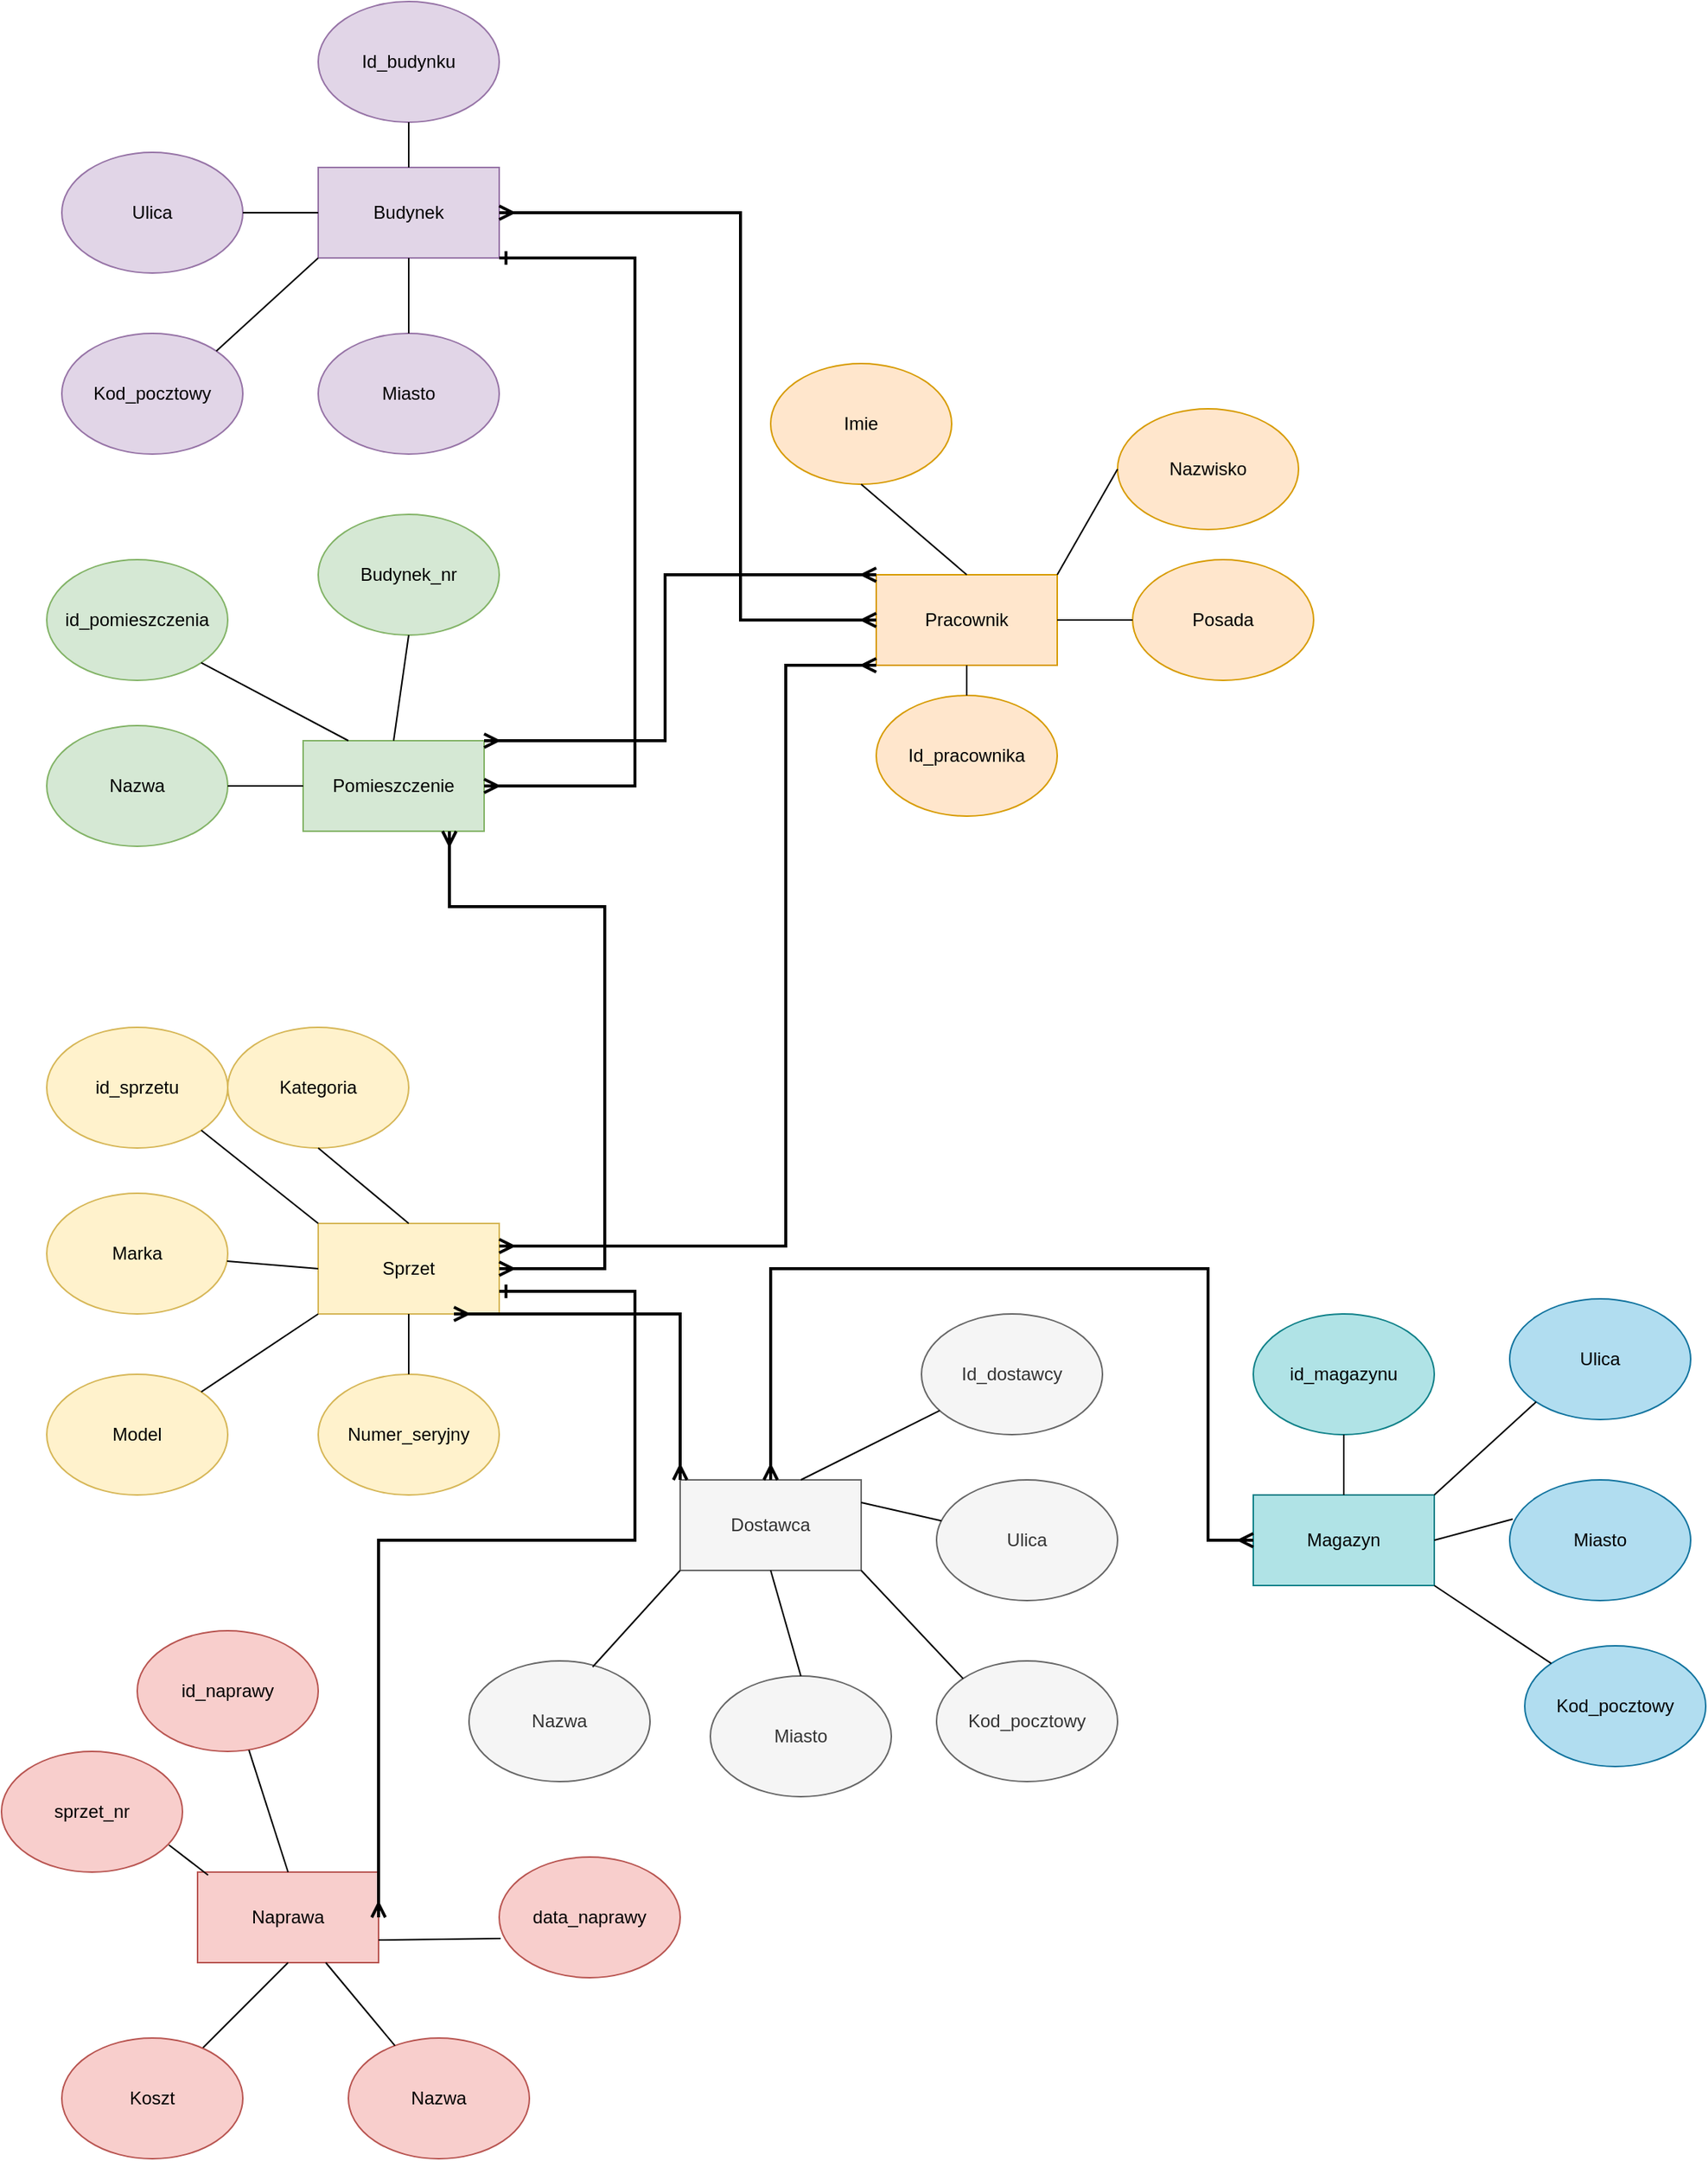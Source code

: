 <mxfile version="21.3.7" type="device">
  <diagram id="nCuKYuf6PiLBl1Ncbhkb" name="Page-1">
    <mxGraphModel dx="1434" dy="788" grid="1" gridSize="10" guides="1" tooltips="1" connect="1" arrows="1" fold="1" page="1" pageScale="1" pageWidth="4681" pageHeight="3300" background="none" math="0" shadow="0">
      <root>
        <mxCell id="0" />
        <mxCell id="1" parent="0" />
        <mxCell id="2" value="Budynek" style="rounded=0;whiteSpace=wrap;html=1;fillColor=#e1d5e7;strokeColor=#9673a6;" parent="1" vertex="1">
          <mxGeometry x="210" y="350" width="120" height="60" as="geometry" />
        </mxCell>
        <mxCell id="3" value="Sprzet" style="rounded=0;whiteSpace=wrap;html=1;fillColor=#fff2cc;strokeColor=#d6b656;" parent="1" vertex="1">
          <mxGeometry x="210" y="1050" width="120" height="60" as="geometry" />
        </mxCell>
        <mxCell id="5" value="Pomieszczenie" style="rounded=0;whiteSpace=wrap;html=1;fillColor=#d5e8d4;strokeColor=#82b366;" parent="1" vertex="1">
          <mxGeometry x="200" y="730" width="120" height="60" as="geometry" />
        </mxCell>
        <mxCell id="7" value="Ulica" style="ellipse;whiteSpace=wrap;html=1;fillColor=#e1d5e7;strokeColor=#9673a6;" parent="1" vertex="1">
          <mxGeometry x="40" y="340" width="120" height="80" as="geometry" />
        </mxCell>
        <mxCell id="8" value="Kod_pocztowy" style="ellipse;whiteSpace=wrap;html=1;fillColor=#e1d5e7;strokeColor=#9673a6;" parent="1" vertex="1">
          <mxGeometry x="40" y="460" width="120" height="80" as="geometry" />
        </mxCell>
        <mxCell id="9" value="Miasto" style="ellipse;whiteSpace=wrap;html=1;fillColor=#e1d5e7;strokeColor=#9673a6;" parent="1" vertex="1">
          <mxGeometry x="210" y="460" width="120" height="80" as="geometry" />
        </mxCell>
        <mxCell id="11" value="Nazwa" style="ellipse;whiteSpace=wrap;html=1;fillColor=#d5e8d4;strokeColor=#82b366;" parent="1" vertex="1">
          <mxGeometry x="30" y="720" width="120" height="80" as="geometry" />
        </mxCell>
        <mxCell id="12" value="Marka" style="ellipse;whiteSpace=wrap;html=1;fillColor=#fff2cc;strokeColor=#d6b656;" parent="1" vertex="1">
          <mxGeometry x="30" y="1030" width="120" height="80" as="geometry" />
        </mxCell>
        <mxCell id="14" value="Pracownik" style="rounded=0;whiteSpace=wrap;html=1;fillColor=#ffe6cc;strokeColor=#d79b00;" parent="1" vertex="1">
          <mxGeometry x="580" y="620" width="120" height="60" as="geometry" />
        </mxCell>
        <mxCell id="15" value="Imie" style="ellipse;whiteSpace=wrap;html=1;fillColor=#ffe6cc;strokeColor=#d79b00;" parent="1" vertex="1">
          <mxGeometry x="510" y="480" width="120" height="80" as="geometry" />
        </mxCell>
        <mxCell id="16" value="Nazwisko" style="ellipse;whiteSpace=wrap;html=1;fillColor=#ffe6cc;strokeColor=#d79b00;" parent="1" vertex="1">
          <mxGeometry x="740" y="510" width="120" height="80" as="geometry" />
        </mxCell>
        <mxCell id="17" value="Posada" style="ellipse;whiteSpace=wrap;html=1;fillColor=#ffe6cc;strokeColor=#d79b00;" parent="1" vertex="1">
          <mxGeometry x="750" y="610" width="120" height="80" as="geometry" />
        </mxCell>
        <mxCell id="18" value="Id_budynku" style="ellipse;whiteSpace=wrap;html=1;fillColor=#e1d5e7;strokeColor=#9673a6;" parent="1" vertex="1">
          <mxGeometry x="210" y="240" width="120" height="80" as="geometry" />
        </mxCell>
        <mxCell id="19" value="Numer_seryjny" style="ellipse;whiteSpace=wrap;html=1;fillColor=#fff2cc;strokeColor=#d6b656;" parent="1" vertex="1">
          <mxGeometry x="210" y="1150" width="120" height="80" as="geometry" />
        </mxCell>
        <mxCell id="4JGH8hwRLatWF1bkg30n-20" value="" style="endArrow=none;html=1;rounded=0;exitX=0.5;exitY=0;exitDx=0;exitDy=0;entryX=0.5;entryY=1;entryDx=0;entryDy=0;" parent="1" source="14" target="15" edge="1">
          <mxGeometry width="50" height="50" relative="1" as="geometry">
            <mxPoint x="600" y="730" as="sourcePoint" />
            <mxPoint x="650" y="680" as="targetPoint" />
          </mxGeometry>
        </mxCell>
        <mxCell id="4JGH8hwRLatWF1bkg30n-21" value="" style="endArrow=none;html=1;rounded=0;entryX=0;entryY=0.5;entryDx=0;entryDy=0;exitX=1;exitY=0;exitDx=0;exitDy=0;" parent="1" source="14" target="16" edge="1">
          <mxGeometry width="50" height="50" relative="1" as="geometry">
            <mxPoint x="690" y="620" as="sourcePoint" />
            <mxPoint x="740" y="570" as="targetPoint" />
          </mxGeometry>
        </mxCell>
        <mxCell id="4JGH8hwRLatWF1bkg30n-22" value="" style="endArrow=none;html=1;rounded=0;exitX=1;exitY=0.5;exitDx=0;exitDy=0;" parent="1" source="14" target="17" edge="1">
          <mxGeometry width="50" height="50" relative="1" as="geometry">
            <mxPoint x="710" y="750" as="sourcePoint" />
            <mxPoint x="760" y="700" as="targetPoint" />
          </mxGeometry>
        </mxCell>
        <mxCell id="4JGH8hwRLatWF1bkg30n-23" value="" style="endArrow=none;html=1;rounded=0;entryX=0;entryY=0.5;entryDx=0;entryDy=0;" parent="1" source="12" target="3" edge="1">
          <mxGeometry width="50" height="50" relative="1" as="geometry">
            <mxPoint x="180" y="1070" as="sourcePoint" />
            <mxPoint x="230" y="1020" as="targetPoint" />
          </mxGeometry>
        </mxCell>
        <mxCell id="4JGH8hwRLatWF1bkg30n-24" value="" style="endArrow=none;html=1;rounded=0;exitX=0.5;exitY=0;exitDx=0;exitDy=0;entryX=0.5;entryY=1;entryDx=0;entryDy=0;" parent="1" source="19" target="3" edge="1">
          <mxGeometry width="50" height="50" relative="1" as="geometry">
            <mxPoint x="360" y="1180" as="sourcePoint" />
            <mxPoint x="410" y="1130" as="targetPoint" />
          </mxGeometry>
        </mxCell>
        <mxCell id="4JGH8hwRLatWF1bkg30n-26" value="" style="endArrow=none;html=1;rounded=0;exitX=1;exitY=0.5;exitDx=0;exitDy=0;entryX=0;entryY=0.5;entryDx=0;entryDy=0;" parent="1" source="11" target="5" edge="1">
          <mxGeometry width="50" height="50" relative="1" as="geometry">
            <mxPoint x="170" y="760" as="sourcePoint" />
            <mxPoint x="200" y="630" as="targetPoint" />
          </mxGeometry>
        </mxCell>
        <mxCell id="4JGH8hwRLatWF1bkg30n-27" value="" style="endArrow=none;html=1;rounded=0;exitX=0.5;exitY=1;exitDx=0;exitDy=0;" parent="1" source="18" target="2" edge="1">
          <mxGeometry width="50" height="50" relative="1" as="geometry">
            <mxPoint x="410" y="360" as="sourcePoint" />
            <mxPoint x="460" y="310" as="targetPoint" />
          </mxGeometry>
        </mxCell>
        <mxCell id="4JGH8hwRLatWF1bkg30n-28" value="" style="endArrow=none;html=1;rounded=0;exitX=0.5;exitY=0;exitDx=0;exitDy=0;" parent="1" source="9" target="2" edge="1">
          <mxGeometry width="50" height="50" relative="1" as="geometry">
            <mxPoint x="390" y="490" as="sourcePoint" />
            <mxPoint x="440" y="440" as="targetPoint" />
          </mxGeometry>
        </mxCell>
        <mxCell id="4JGH8hwRLatWF1bkg30n-29" value="" style="endArrow=none;html=1;rounded=0;exitX=1;exitY=0;exitDx=0;exitDy=0;entryX=0;entryY=1;entryDx=0;entryDy=0;strokeWidth=1;" parent="1" source="8" target="2" edge="1">
          <mxGeometry width="50" height="50" relative="1" as="geometry">
            <mxPoint x="430" y="430" as="sourcePoint" />
            <mxPoint x="480" y="380" as="targetPoint" />
          </mxGeometry>
        </mxCell>
        <mxCell id="4JGH8hwRLatWF1bkg30n-30" value="" style="endArrow=none;html=1;rounded=0;exitX=1;exitY=0.5;exitDx=0;exitDy=0;strokeWidth=1;" parent="1" source="7" target="2" edge="1">
          <mxGeometry width="50" height="50" relative="1" as="geometry">
            <mxPoint x="130" y="310" as="sourcePoint" />
            <mxPoint x="180" y="260" as="targetPoint" />
          </mxGeometry>
        </mxCell>
        <mxCell id="4JGH8hwRLatWF1bkg30n-31" value="" style="endArrow=ERmany;html=1;strokeWidth=2;rounded=0;startArrow=ERmany;startFill=0;endFill=0;exitX=1;exitY=0.5;exitDx=0;exitDy=0;entryX=0;entryY=0.5;entryDx=0;entryDy=0;" parent="1" source="2" target="14" edge="1">
          <mxGeometry width="50" height="50" relative="1" as="geometry">
            <mxPoint x="500" y="440" as="sourcePoint" />
            <mxPoint x="550" y="390" as="targetPoint" />
            <Array as="points">
              <mxPoint x="490" y="380" />
              <mxPoint x="490" y="650" />
            </Array>
          </mxGeometry>
        </mxCell>
        <mxCell id="4JGH8hwRLatWF1bkg30n-32" value="" style="endArrow=ERone;html=1;rounded=0;startArrow=ERmany;startFill=0;entryX=1;entryY=1;entryDx=0;entryDy=0;endFill=0;strokeWidth=2;exitX=1;exitY=0.5;exitDx=0;exitDy=0;" parent="1" source="5" target="2" edge="1">
          <mxGeometry width="50" height="50" relative="1" as="geometry">
            <mxPoint x="370" y="770" as="sourcePoint" />
            <mxPoint x="340" y="410" as="targetPoint" />
            <Array as="points">
              <mxPoint x="420" y="760" />
              <mxPoint x="420" y="410" />
            </Array>
          </mxGeometry>
        </mxCell>
        <mxCell id="4JGH8hwRLatWF1bkg30n-34" value="" style="endArrow=ERmany;html=1;rounded=0;exitX=1;exitY=0.5;exitDx=0;exitDy=0;entryX=0.808;entryY=1;entryDx=0;entryDy=0;entryPerimeter=0;strokeWidth=2;startArrow=ERmany;startFill=0;endFill=0;" parent="1" source="3" target="5" edge="1">
          <mxGeometry width="50" height="50" relative="1" as="geometry">
            <mxPoint x="360" y="1050" as="sourcePoint" />
            <mxPoint x="400" y="800" as="targetPoint" />
            <Array as="points">
              <mxPoint x="400" y="1080" />
              <mxPoint x="400" y="840" />
              <mxPoint x="297" y="840" />
            </Array>
          </mxGeometry>
        </mxCell>
        <mxCell id="4JGH8hwRLatWF1bkg30n-51" value="Model" style="ellipse;whiteSpace=wrap;html=1;fillColor=#fff2cc;strokeColor=#d6b656;" parent="1" vertex="1">
          <mxGeometry x="30" y="1150" width="120" height="80" as="geometry" />
        </mxCell>
        <mxCell id="4JGH8hwRLatWF1bkg30n-52" value="" style="endArrow=none;html=1;rounded=0;entryX=0;entryY=1;entryDx=0;entryDy=0;exitX=1;exitY=0;exitDx=0;exitDy=0;" parent="1" source="4JGH8hwRLatWF1bkg30n-51" target="3" edge="1">
          <mxGeometry width="50" height="50" relative="1" as="geometry">
            <mxPoint x="170" y="1170" as="sourcePoint" />
            <mxPoint x="220" y="1120" as="targetPoint" />
          </mxGeometry>
        </mxCell>
        <mxCell id="4JGH8hwRLatWF1bkg30n-59" value="Dostawca" style="rounded=0;whiteSpace=wrap;html=1;fillColor=#f5f5f5;fontColor=#333333;strokeColor=#666666;" parent="1" vertex="1">
          <mxGeometry x="450" y="1220" width="120" height="60" as="geometry" />
        </mxCell>
        <mxCell id="4JGH8hwRLatWF1bkg30n-60" value="Nazwa" style="ellipse;whiteSpace=wrap;html=1;fillColor=#f5f5f5;fontColor=#333333;strokeColor=#666666;" parent="1" vertex="1">
          <mxGeometry x="310" y="1340" width="120" height="80" as="geometry" />
        </mxCell>
        <mxCell id="4JGH8hwRLatWF1bkg30n-61" value="Miasto" style="ellipse;whiteSpace=wrap;html=1;fillColor=#f5f5f5;fontColor=#333333;strokeColor=#666666;" parent="1" vertex="1">
          <mxGeometry x="470" y="1350" width="120" height="80" as="geometry" />
        </mxCell>
        <mxCell id="4JGH8hwRLatWF1bkg30n-62" value="Ulica" style="ellipse;whiteSpace=wrap;html=1;fillColor=#f5f5f5;fontColor=#333333;strokeColor=#666666;" parent="1" vertex="1">
          <mxGeometry x="620" y="1220" width="120" height="80" as="geometry" />
        </mxCell>
        <mxCell id="4JGH8hwRLatWF1bkg30n-63" value="Kod_pocztowy" style="ellipse;whiteSpace=wrap;html=1;fillColor=#f5f5f5;fontColor=#333333;strokeColor=#666666;" parent="1" vertex="1">
          <mxGeometry x="620" y="1340" width="120" height="80" as="geometry" />
        </mxCell>
        <mxCell id="4JGH8hwRLatWF1bkg30n-64" value="Id_dostawcy" style="ellipse;whiteSpace=wrap;html=1;fillColor=#f5f5f5;fontColor=#333333;strokeColor=#666666;" parent="1" vertex="1">
          <mxGeometry x="610" y="1110" width="120" height="80" as="geometry" />
        </mxCell>
        <mxCell id="4JGH8hwRLatWF1bkg30n-65" value="id_pomieszczenia" style="ellipse;whiteSpace=wrap;html=1;fillColor=#d5e8d4;strokeColor=#82b366;" parent="1" vertex="1">
          <mxGeometry x="30" y="610" width="120" height="80" as="geometry" />
        </mxCell>
        <mxCell id="4JGH8hwRLatWF1bkg30n-66" value="" style="endArrow=none;html=1;rounded=0;exitX=1;exitY=1;exitDx=0;exitDy=0;entryX=0.25;entryY=0;entryDx=0;entryDy=0;" parent="1" source="4JGH8hwRLatWF1bkg30n-65" target="5" edge="1">
          <mxGeometry width="50" height="50" relative="1" as="geometry">
            <mxPoint x="200" y="650" as="sourcePoint" />
            <mxPoint x="250" y="600" as="targetPoint" />
          </mxGeometry>
        </mxCell>
        <mxCell id="4JGH8hwRLatWF1bkg30n-68" value="" style="endArrow=none;html=1;rounded=0;exitX=0.683;exitY=0.05;exitDx=0;exitDy=0;exitPerimeter=0;entryX=0;entryY=1;entryDx=0;entryDy=0;" parent="1" source="4JGH8hwRLatWF1bkg30n-60" target="4JGH8hwRLatWF1bkg30n-59" edge="1">
          <mxGeometry width="50" height="50" relative="1" as="geometry">
            <mxPoint x="410" y="1330" as="sourcePoint" />
            <mxPoint x="460" y="1280" as="targetPoint" />
          </mxGeometry>
        </mxCell>
        <mxCell id="4JGH8hwRLatWF1bkg30n-69" value="" style="endArrow=none;html=1;rounded=0;exitX=0.5;exitY=0;exitDx=0;exitDy=0;entryX=0.5;entryY=1;entryDx=0;entryDy=0;" parent="1" source="4JGH8hwRLatWF1bkg30n-61" target="4JGH8hwRLatWF1bkg30n-59" edge="1">
          <mxGeometry width="50" height="50" relative="1" as="geometry">
            <mxPoint x="520" y="1350" as="sourcePoint" />
            <mxPoint x="570" y="1300" as="targetPoint" />
          </mxGeometry>
        </mxCell>
        <mxCell id="4JGH8hwRLatWF1bkg30n-70" value="" style="endArrow=none;html=1;rounded=0;exitX=0;exitY=0;exitDx=0;exitDy=0;entryX=1;entryY=1;entryDx=0;entryDy=0;" parent="1" source="4JGH8hwRLatWF1bkg30n-63" target="4JGH8hwRLatWF1bkg30n-59" edge="1">
          <mxGeometry width="50" height="50" relative="1" as="geometry">
            <mxPoint x="590" y="1350" as="sourcePoint" />
            <mxPoint x="640" y="1300" as="targetPoint" />
          </mxGeometry>
        </mxCell>
        <mxCell id="4JGH8hwRLatWF1bkg30n-71" value="" style="endArrow=none;html=1;rounded=0;entryX=1;entryY=0.25;entryDx=0;entryDy=0;" parent="1" source="4JGH8hwRLatWF1bkg30n-62" target="4JGH8hwRLatWF1bkg30n-59" edge="1">
          <mxGeometry width="50" height="50" relative="1" as="geometry">
            <mxPoint x="580" y="1250" as="sourcePoint" />
            <mxPoint x="630" y="1200" as="targetPoint" />
          </mxGeometry>
        </mxCell>
        <mxCell id="4JGH8hwRLatWF1bkg30n-72" value="" style="endArrow=none;html=1;rounded=0;exitX=0.667;exitY=0;exitDx=0;exitDy=0;exitPerimeter=0;" parent="1" source="4JGH8hwRLatWF1bkg30n-59" target="4JGH8hwRLatWF1bkg30n-64" edge="1">
          <mxGeometry width="50" height="50" relative="1" as="geometry">
            <mxPoint x="550" y="1190" as="sourcePoint" />
            <mxPoint x="600" y="1140" as="targetPoint" />
          </mxGeometry>
        </mxCell>
        <mxCell id="4JGH8hwRLatWF1bkg30n-73" value="" style="endArrow=ERmany;html=1;rounded=0;exitX=0.75;exitY=1;exitDx=0;exitDy=0;entryX=0;entryY=0;entryDx=0;entryDy=0;strokeWidth=2;startArrow=ERmany;startFill=0;endFill=0;" parent="1" source="3" target="4JGH8hwRLatWF1bkg30n-59" edge="1">
          <mxGeometry width="50" height="50" relative="1" as="geometry">
            <mxPoint x="430" y="1200" as="sourcePoint" />
            <mxPoint x="480" y="1150" as="targetPoint" />
            <Array as="points">
              <mxPoint x="450" y="1110" />
            </Array>
          </mxGeometry>
        </mxCell>
        <mxCell id="4JGH8hwRLatWF1bkg30n-74" value="Naprawa" style="rounded=0;whiteSpace=wrap;html=1;fillColor=#f8cecc;strokeColor=#b85450;" parent="1" vertex="1">
          <mxGeometry x="130" y="1480" width="120" height="60" as="geometry" />
        </mxCell>
        <mxCell id="4JGH8hwRLatWF1bkg30n-75" value="" style="endArrow=ERone;html=1;rounded=0;exitX=1;exitY=0.5;exitDx=0;exitDy=0;entryX=1;entryY=0.75;entryDx=0;entryDy=0;strokeWidth=2;startArrow=ERmany;startFill=0;endFill=0;" parent="1" source="4JGH8hwRLatWF1bkg30n-74" target="3" edge="1">
          <mxGeometry width="50" height="50" relative="1" as="geometry">
            <mxPoint x="210" y="1340" as="sourcePoint" />
            <mxPoint x="380" y="1320" as="targetPoint" />
            <Array as="points">
              <mxPoint x="250" y="1340" />
              <mxPoint x="250" y="1260" />
              <mxPoint x="420" y="1260" />
              <mxPoint x="420" y="1095" />
            </Array>
          </mxGeometry>
        </mxCell>
        <mxCell id="4JGH8hwRLatWF1bkg30n-76" value="Nazwa" style="ellipse;whiteSpace=wrap;html=1;fillColor=#f8cecc;strokeColor=#b85450;" parent="1" vertex="1">
          <mxGeometry x="230" y="1590" width="120" height="80" as="geometry" />
        </mxCell>
        <mxCell id="4JGH8hwRLatWF1bkg30n-77" value="id_naprawy" style="ellipse;whiteSpace=wrap;html=1;fillColor=#f8cecc;strokeColor=#b85450;" parent="1" vertex="1">
          <mxGeometry x="90" y="1320" width="120" height="80" as="geometry" />
        </mxCell>
        <mxCell id="4JGH8hwRLatWF1bkg30n-78" value="" style="endArrow=none;html=1;rounded=0;entryX=0.5;entryY=1;entryDx=0;entryDy=0;" parent="1" source="B0QInMpFJa5jYu5KPm1_-66" target="4JGH8hwRLatWF1bkg30n-74" edge="1">
          <mxGeometry width="50" height="50" relative="1" as="geometry">
            <mxPoint x="270" y="1610" as="sourcePoint" />
            <mxPoint x="320" y="1560" as="targetPoint" />
          </mxGeometry>
        </mxCell>
        <mxCell id="4JGH8hwRLatWF1bkg30n-79" value="" style="endArrow=none;html=1;rounded=0;exitX=0.5;exitY=0;exitDx=0;exitDy=0;entryX=0.617;entryY=0.988;entryDx=0;entryDy=0;entryPerimeter=0;" parent="1" source="4JGH8hwRLatWF1bkg30n-74" target="4JGH8hwRLatWF1bkg30n-77" edge="1">
          <mxGeometry width="50" height="50" relative="1" as="geometry">
            <mxPoint x="170" y="1470" as="sourcePoint" />
            <mxPoint x="220" y="1420" as="targetPoint" />
          </mxGeometry>
        </mxCell>
        <mxCell id="4JGH8hwRLatWF1bkg30n-82" value="Magazyn" style="rounded=0;whiteSpace=wrap;html=1;fillColor=#b0e3e6;strokeColor=#0e8088;" parent="1" vertex="1">
          <mxGeometry x="830" y="1230" width="120" height="60" as="geometry" />
        </mxCell>
        <mxCell id="4JGH8hwRLatWF1bkg30n-83" value="id_magazynu" style="ellipse;whiteSpace=wrap;html=1;fillColor=#b0e3e6;strokeColor=#0e8088;" parent="1" vertex="1">
          <mxGeometry x="830" y="1110" width="120" height="80" as="geometry" />
        </mxCell>
        <mxCell id="4JGH8hwRLatWF1bkg30n-85" value="Miasto" style="ellipse;whiteSpace=wrap;html=1;fillColor=#b1ddf0;strokeColor=#10739e;" parent="1" vertex="1">
          <mxGeometry x="1000" y="1220" width="120" height="80" as="geometry" />
        </mxCell>
        <mxCell id="4JGH8hwRLatWF1bkg30n-88" value="Ulica" style="ellipse;whiteSpace=wrap;html=1;fillColor=#b1ddf0;strokeColor=#10739e;" parent="1" vertex="1">
          <mxGeometry x="1000" y="1100" width="120" height="80" as="geometry" />
        </mxCell>
        <mxCell id="4JGH8hwRLatWF1bkg30n-89" value="Kod_pocztowy" style="ellipse;whiteSpace=wrap;html=1;fillColor=#b1ddf0;strokeColor=#10739e;" parent="1" vertex="1">
          <mxGeometry x="1010" y="1330" width="120" height="80" as="geometry" />
        </mxCell>
        <mxCell id="4JGH8hwRLatWF1bkg30n-91" value="" style="endArrow=none;html=1;rounded=0;exitX=0.5;exitY=0;exitDx=0;exitDy=0;entryX=0.5;entryY=1;entryDx=0;entryDy=0;" parent="1" source="4JGH8hwRLatWF1bkg30n-82" target="4JGH8hwRLatWF1bkg30n-83" edge="1">
          <mxGeometry width="50" height="50" relative="1" as="geometry">
            <mxPoint x="940" y="1080" as="sourcePoint" />
            <mxPoint x="990" y="1030" as="targetPoint" />
          </mxGeometry>
        </mxCell>
        <mxCell id="4JGH8hwRLatWF1bkg30n-92" value="" style="endArrow=none;html=1;rounded=0;exitX=1;exitY=0;exitDx=0;exitDy=0;entryX=0;entryY=1;entryDx=0;entryDy=0;" parent="1" source="4JGH8hwRLatWF1bkg30n-82" target="4JGH8hwRLatWF1bkg30n-88" edge="1">
          <mxGeometry width="50" height="50" relative="1" as="geometry">
            <mxPoint x="1020" y="1040" as="sourcePoint" />
            <mxPoint x="1070" y="990" as="targetPoint" />
          </mxGeometry>
        </mxCell>
        <mxCell id="4JGH8hwRLatWF1bkg30n-95" value="" style="endArrow=none;html=1;rounded=0;exitX=0;exitY=0;exitDx=0;exitDy=0;entryX=1;entryY=1;entryDx=0;entryDy=0;" parent="1" source="4JGH8hwRLatWF1bkg30n-89" target="4JGH8hwRLatWF1bkg30n-82" edge="1">
          <mxGeometry width="50" height="50" relative="1" as="geometry">
            <mxPoint x="1100" y="1020" as="sourcePoint" />
            <mxPoint x="1150" y="970" as="targetPoint" />
          </mxGeometry>
        </mxCell>
        <mxCell id="4JGH8hwRLatWF1bkg30n-96" value="" style="endArrow=none;html=1;rounded=0;exitX=0.017;exitY=0.325;exitDx=0;exitDy=0;exitPerimeter=0;entryX=1;entryY=0.5;entryDx=0;entryDy=0;" parent="1" source="4JGH8hwRLatWF1bkg30n-85" target="4JGH8hwRLatWF1bkg30n-82" edge="1">
          <mxGeometry width="50" height="50" relative="1" as="geometry">
            <mxPoint x="1000" y="990" as="sourcePoint" />
            <mxPoint x="1050" y="940" as="targetPoint" />
          </mxGeometry>
        </mxCell>
        <mxCell id="4JGH8hwRLatWF1bkg30n-97" value="" style="endArrow=ERmany;html=1;rounded=0;exitX=0.5;exitY=0;exitDx=0;exitDy=0;entryX=0;entryY=0.5;entryDx=0;entryDy=0;strokeWidth=2;startArrow=ERmany;startFill=0;endFill=0;" parent="1" source="4JGH8hwRLatWF1bkg30n-59" target="4JGH8hwRLatWF1bkg30n-82" edge="1">
          <mxGeometry width="50" height="50" relative="1" as="geometry">
            <mxPoint x="620" y="1080" as="sourcePoint" />
            <mxPoint x="800" y="1080" as="targetPoint" />
            <Array as="points">
              <mxPoint x="510" y="1080" />
              <mxPoint x="800" y="1080" />
              <mxPoint x="800" y="1260" />
            </Array>
          </mxGeometry>
        </mxCell>
        <mxCell id="ewPVPcLTkbsKZmsoeMM9-21" value="Id_pracownika" style="ellipse;whiteSpace=wrap;html=1;fillColor=#ffe6cc;strokeColor=#d79b00;" parent="1" vertex="1">
          <mxGeometry x="580" y="700" width="120" height="80" as="geometry" />
        </mxCell>
        <mxCell id="ewPVPcLTkbsKZmsoeMM9-22" value="" style="endArrow=none;html=1;rounded=0;fontSize=12;startSize=8;endSize=8;curved=1;exitX=0.5;exitY=0;exitDx=0;exitDy=0;entryX=0.5;entryY=1;entryDx=0;entryDy=0;" parent="1" source="ewPVPcLTkbsKZmsoeMM9-21" target="14" edge="1">
          <mxGeometry width="50" height="50" relative="1" as="geometry">
            <mxPoint x="930" y="660" as="sourcePoint" />
            <mxPoint x="980" y="610" as="targetPoint" />
          </mxGeometry>
        </mxCell>
        <mxCell id="B0QInMpFJa5jYu5KPm1_-32" value="id_sprzetu" style="ellipse;whiteSpace=wrap;html=1;fillColor=#fff2cc;strokeColor=#d6b656;" parent="1" vertex="1">
          <mxGeometry x="30" y="920" width="120" height="80" as="geometry" />
        </mxCell>
        <mxCell id="B0QInMpFJa5jYu5KPm1_-33" value="" style="endArrow=none;html=1;rounded=0;fontSize=12;startSize=8;endSize=8;curved=1;exitX=1;exitY=1;exitDx=0;exitDy=0;entryX=0;entryY=0;entryDx=0;entryDy=0;strokeWidth=1;" parent="1" source="B0QInMpFJa5jYu5KPm1_-32" target="3" edge="1">
          <mxGeometry width="50" height="50" relative="1" as="geometry">
            <mxPoint x="150" y="940" as="sourcePoint" />
            <mxPoint x="200" y="890" as="targetPoint" />
          </mxGeometry>
        </mxCell>
        <mxCell id="B0QInMpFJa5jYu5KPm1_-46" value="" style="endArrow=ERmany;html=1;rounded=0;exitX=1;exitY=0;exitDx=0;exitDy=0;startArrow=ERmany;startFill=0;endFill=0;strokeWidth=2;entryX=0;entryY=0;entryDx=0;entryDy=0;" parent="1" source="5" target="14" edge="1">
          <mxGeometry width="50" height="50" relative="1" as="geometry">
            <mxPoint x="270" y="740" as="sourcePoint" />
            <mxPoint x="570" y="370" as="targetPoint" />
            <Array as="points">
              <mxPoint x="440" y="730" />
              <mxPoint x="440" y="620" />
            </Array>
          </mxGeometry>
        </mxCell>
        <mxCell id="B0QInMpFJa5jYu5KPm1_-64" value="Kategoria" style="ellipse;whiteSpace=wrap;html=1;fillColor=#fff2cc;strokeColor=#d6b656;" parent="1" vertex="1">
          <mxGeometry x="150" y="920" width="120" height="80" as="geometry" />
        </mxCell>
        <mxCell id="B0QInMpFJa5jYu5KPm1_-65" value="" style="endArrow=none;html=1;rounded=0;fontSize=12;startSize=8;endSize=8;curved=1;exitX=0.5;exitY=1;exitDx=0;exitDy=0;entryX=0.5;entryY=0;entryDx=0;entryDy=0;strokeWidth=1;" parent="1" source="B0QInMpFJa5jYu5KPm1_-64" target="3" edge="1">
          <mxGeometry width="50" height="50" relative="1" as="geometry">
            <mxPoint x="152" y="1008" as="sourcePoint" />
            <mxPoint x="220" y="1060" as="targetPoint" />
          </mxGeometry>
        </mxCell>
        <mxCell id="B0QInMpFJa5jYu5KPm1_-66" value="Koszt" style="ellipse;whiteSpace=wrap;html=1;fillColor=#f8cecc;strokeColor=#b85450;" parent="1" vertex="1">
          <mxGeometry x="40" y="1590" width="120" height="80" as="geometry" />
        </mxCell>
        <mxCell id="B0QInMpFJa5jYu5KPm1_-67" value="" style="endArrow=none;html=1;rounded=0;" parent="1" source="4JGH8hwRLatWF1bkg30n-76" target="4JGH8hwRLatWF1bkg30n-74" edge="1">
          <mxGeometry width="50" height="50" relative="1" as="geometry">
            <mxPoint x="143" y="1607" as="sourcePoint" />
            <mxPoint x="200" y="1550" as="targetPoint" />
          </mxGeometry>
        </mxCell>
        <mxCell id="B0QInMpFJa5jYu5KPm1_-68" value="data_naprawy" style="ellipse;whiteSpace=wrap;html=1;fillColor=#f8cecc;strokeColor=#b85450;" parent="1" vertex="1">
          <mxGeometry x="330" y="1470" width="120" height="80" as="geometry" />
        </mxCell>
        <mxCell id="B0QInMpFJa5jYu5KPm1_-69" value="" style="endArrow=none;html=1;rounded=0;entryX=1;entryY=0.75;entryDx=0;entryDy=0;exitX=0.008;exitY=0.675;exitDx=0;exitDy=0;exitPerimeter=0;" parent="1" source="B0QInMpFJa5jYu5KPm1_-68" target="4JGH8hwRLatWF1bkg30n-74" edge="1">
          <mxGeometry width="50" height="50" relative="1" as="geometry">
            <mxPoint x="271" y="1605" as="sourcePoint" />
            <mxPoint x="225" y="1550" as="targetPoint" />
          </mxGeometry>
        </mxCell>
        <mxCell id="B0QInMpFJa5jYu5KPm1_-74" style="edgeStyle=none;curved=1;rounded=0;orthogonalLoop=1;jettySize=auto;html=1;entryX=1;entryY=0.5;entryDx=0;entryDy=0;fontSize=12;startSize=8;endSize=8;" parent="1" source="5" target="5" edge="1">
          <mxGeometry relative="1" as="geometry" />
        </mxCell>
        <mxCell id="B0QInMpFJa5jYu5KPm1_-78" value="" style="endArrow=ERmany;html=1;rounded=0;entryX=0;entryY=1;entryDx=0;entryDy=0;strokeWidth=2;startArrow=ERmany;startFill=0;endFill=0;exitX=1;exitY=0.25;exitDx=0;exitDy=0;" parent="1" source="3" target="14" edge="1">
          <mxGeometry width="50" height="50" relative="1" as="geometry">
            <mxPoint x="330" y="1065" as="sourcePoint" />
            <mxPoint x="520" y="890" as="targetPoint" />
            <Array as="points">
              <mxPoint x="520" y="1065" />
              <mxPoint x="520" y="680" />
            </Array>
          </mxGeometry>
        </mxCell>
        <mxCell id="xOhF2aZ5sMPnhl8sl5h8-21" value="sprzet_nr" style="ellipse;whiteSpace=wrap;html=1;fillColor=#f8cecc;strokeColor=#b85450;" parent="1" vertex="1">
          <mxGeometry y="1400" width="120" height="80" as="geometry" />
        </mxCell>
        <mxCell id="xOhF2aZ5sMPnhl8sl5h8-22" value="" style="endArrow=none;html=1;rounded=0;exitX=0.058;exitY=0.033;exitDx=0;exitDy=0;entryX=0.925;entryY=0.775;entryDx=0;entryDy=0;entryPerimeter=0;exitPerimeter=0;" parent="1" source="4JGH8hwRLatWF1bkg30n-74" target="xOhF2aZ5sMPnhl8sl5h8-21" edge="1">
          <mxGeometry width="50" height="50" relative="1" as="geometry">
            <mxPoint x="200" y="1490" as="sourcePoint" />
            <mxPoint x="174" y="1409" as="targetPoint" />
          </mxGeometry>
        </mxCell>
        <mxCell id="R5lm6-s0TDbsdfjfQjIS-19" value="Budynek_nr" style="ellipse;whiteSpace=wrap;html=1;fillColor=#d5e8d4;strokeColor=#82b366;" vertex="1" parent="1">
          <mxGeometry x="210" y="580" width="120" height="80" as="geometry" />
        </mxCell>
        <mxCell id="R5lm6-s0TDbsdfjfQjIS-20" value="" style="endArrow=none;html=1;rounded=0;exitX=0.5;exitY=1;exitDx=0;exitDy=0;entryX=0.5;entryY=0;entryDx=0;entryDy=0;" edge="1" parent="1" source="R5lm6-s0TDbsdfjfQjIS-19" target="5">
          <mxGeometry width="50" height="50" relative="1" as="geometry">
            <mxPoint x="360" y="680" as="sourcePoint" />
            <mxPoint x="410" y="630" as="targetPoint" />
          </mxGeometry>
        </mxCell>
      </root>
    </mxGraphModel>
  </diagram>
</mxfile>
